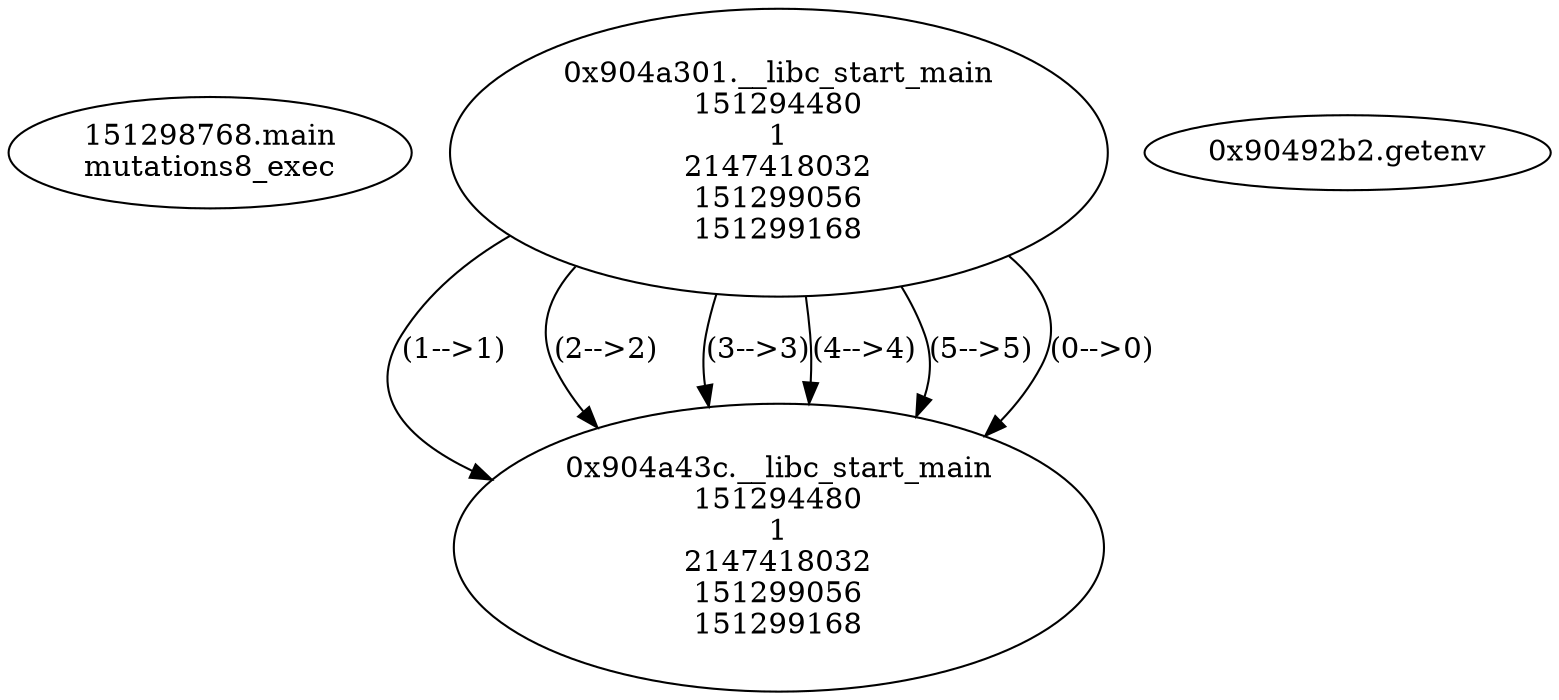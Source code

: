 // Global SCDG with merge call
digraph {
	0 [label="151298768.main
mutations8_exec"]
	1 [label="0x904a301.__libc_start_main
151294480
1
2147418032
151299056
151299168"]
	2 [label="0x904a43c.__libc_start_main
151294480
1
2147418032
151299056
151299168"]
	1 -> 2 [label="(1-->1)"]
	1 -> 2 [label="(2-->2)"]
	1 -> 2 [label="(3-->3)"]
	1 -> 2 [label="(4-->4)"]
	1 -> 2 [label="(5-->5)"]
	1 -> 2 [label="(0-->0)"]
	3 [label="0x90492b2.getenv
"]
}
